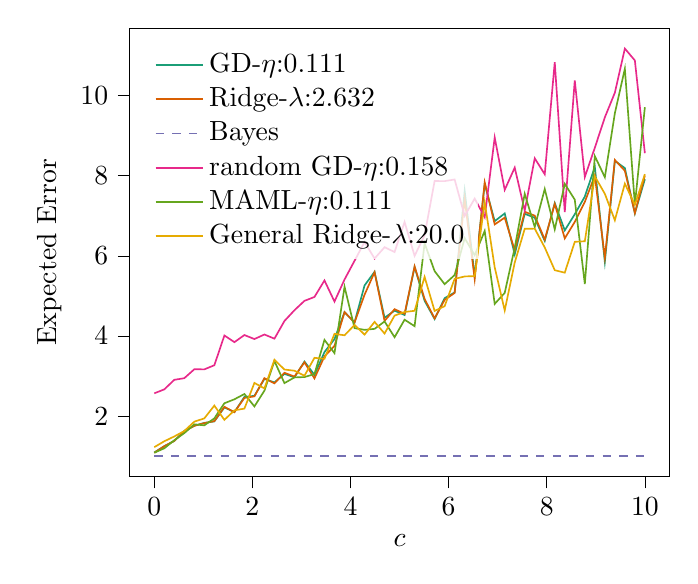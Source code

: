 % This file was created with tikzplotlib v0.10.1.
\begin{tikzpicture}

\definecolor{chocolate217952}{RGB}{217,95,2}
\definecolor{darkcyan27158119}{RGB}{27,158,119}
\definecolor{darkgray176}{RGB}{176,176,176}
\definecolor{deeppink23141138}{RGB}{231,41,138}
\definecolor{lightslategray117112179}{RGB}{117,112,179}
\definecolor{olivedrab10216630}{RGB}{102,166,30}
\definecolor{orange2301712}{RGB}{230,171,2}

\begin{axis}[
legend cell align={left},
legend style={
  fill opacity=0.8,
  draw opacity=1,
  text opacity=1,
  at={(0.03,0.97)},
  anchor=north west,
  draw=none
},
tick align=outside,
tick pos=left,
x grid style={darkgray176},
xlabel={\(\displaystyle c\)},
xmin=-0.5, xmax=10.5,
xtick style={color=black},
y grid style={darkgray176},
ylabel={Expected Error},
ymin=0.491, ymax=11.68,
ytick style={color=black}
]
\addplot [semithick, darkcyan27158119]
table {%
0 1.092
0.204 1.249
0.408 1.38
0.612 1.631
0.816 1.758
1.02 1.83
1.224 1.867
1.429 2.217
1.633 2.1
1.837 2.477
2.041 2.506
2.245 2.928
2.449 2.84
2.653 3.054
2.857 2.967
3.061 3.361
3.265 3.029
3.469 3.598
3.673 3.921
3.878 4.594
4.082 4.339
4.286 5.261
4.49 5.6
4.694 4.454
4.898 4.631
5.102 4.522
5.306 5.724
5.51 4.878
5.714 4.423
5.918 4.943
6.122 5.085
6.327 7.618
6.531 5.494
6.735 7.791
6.939 6.865
7.143 7.058
7.347 6.037
7.551 7.049
7.755 6.949
7.959 6.371
8.163 7.316
8.367 6.635
8.571 7.038
8.776 7.479
8.98 8.222
9.184 5.849
9.388 8.369
9.592 8.19
9.796 7.061
10 7.912
};
\addlegendentry{GD-$\eta$:0.111}
\addplot [semithick, chocolate217952]
table {%
0 1.085
0.204 1.249
0.408 1.381
0.612 1.62
0.816 1.758
1.02 1.824
1.224 1.875
1.429 2.231
1.633 2.098
1.837 2.453
2.041 2.492
2.245 2.946
2.449 2.817
2.653 3.081
2.857 2.987
3.061 3.342
3.265 2.941
3.469 3.49
3.673 3.752
3.878 4.594
4.082 4.336
4.286 5.029
4.49 5.59
4.694 4.376
4.898 4.668
5.102 4.552
5.306 5.735
5.51 4.923
5.714 4.438
5.918 4.9
6.122 5.073
6.327 7.414
6.531 5.422
6.735 7.836
6.939 6.784
7.143 6.952
7.347 6.138
7.551 7.099
7.755 7.002
7.959 6.404
8.163 7.297
8.367 6.435
8.571 6.846
8.776 7.347
8.98 8.002
9.184 5.949
9.388 8.392
9.592 8.123
9.796 7.066
10 8.005
};
\addlegendentry{Ridge-$\lambda$:2.632}
\addplot [semithick, lightslategray117112179, dashed]
table {%
0 1.0
0.204 1.0
0.408 1.0
0.612 1.0
0.816 1.0
1.02 1.0
1.224 1.0
1.429 1.0
1.633 1.0
1.837 1.0
2.041 1.0
2.245 1.0
2.449 1.0
2.653 1.0
2.857 1.0
3.061 1.0
3.265 1.0
3.469 1.0
3.673 1.0
3.878 1.0
4.082 1.0
4.286 1.0
4.49 1.0
4.694 1.0
4.898 1.0
5.102 1.0
5.306 1.0
5.51 1.0
5.714 1.0
5.918 1.0
6.122 1.0
6.327 1.0
6.531 1.0
6.735 1.0
6.939 1.0
7.143 1.0
7.347 1.0
7.551 1.0
7.755 1.0
7.959 1.0
8.163 1.0
8.367 1.0
8.571 1.0
8.776 1.0
8.98 1.0
9.184 1.0
9.388 1.0
9.592 1.0
9.796 1.0
10 1.0
};
\addlegendentry{Bayes}
\addplot [semithick, deeppink23141138]
table {%
0 2.568
0.204 2.667
0.408 2.905
0.612 2.946
0.816 3.169
1.02 3.166
1.224 3.269
1.429 4.011
1.633 3.845
1.837 4.023
2.041 3.923
2.245 4.036
2.449 3.932
2.653 4.373
2.857 4.642
3.061 4.876
3.265 4.973
3.469 5.385
3.673 4.858
3.878 5.409
4.082 5.876
4.286 6.345
4.49 5.932
4.694 6.215
4.898 6.094
5.102 6.844
5.306 6.0
5.51 6.514
5.714 7.866
5.918 7.864
6.122 7.905
6.327 6.996
6.531 7.428
6.735 6.963
6.939 8.953
7.143 7.646
7.347 8.201
7.551 7.129
7.755 8.433
7.959 8.035
8.163 10.833
8.367 7.092
8.571 10.379
8.776 7.967
8.98 8.698
9.184 9.456
9.388 10.07
9.592 11.172
9.796 10.876
10 8.561
};
\addlegendentry{random GD-$\eta$:0.158}
\addplot [semithick, olivedrab10216630]
table {%
0 1.085
0.204 1.196
0.408 1.398
0.612 1.575
0.816 1.794
1.02 1.769
1.224 1.943
1.429 2.32
1.633 2.419
1.837 2.551
2.041 2.241
2.245 2.635
2.449 3.374
2.653 2.823
2.857 2.965
3.061 2.974
3.265 3.049
3.469 3.902
3.673 3.571
3.878 5.228
4.082 4.195
4.286 4.152
4.49 4.177
4.694 4.361
4.898 3.969
5.102 4.406
5.306 4.244
5.51 6.313
5.714 5.618
5.918 5.292
6.122 5.52
6.327 6.441
6.531 6.016
6.735 6.621
6.939 4.8
7.143 5.075
7.347 6.202
7.551 7.548
7.755 6.719
7.959 7.668
8.163 6.66
8.367 7.796
8.571 7.402
8.776 5.297
8.98 8.488
9.184 7.961
9.388 9.557
9.592 10.669
9.796 7.275
10 9.709
};
\addlegendentry{MAML-$\eta$:0.111}
\addplot [semithick, orange2301712]
table {%
0 1.225
0.204 1.372
0.408 1.492
0.612 1.628
0.816 1.861
1.02 1.943
1.224 2.262
1.429 1.906
1.633 2.143
1.837 2.187
2.041 2.828
2.245 2.69
2.449 3.405
2.653 3.162
2.857 3.132
3.061 3.007
3.265 3.454
3.469 3.43
3.673 4.053
3.878 4.016
4.082 4.275
4.286 4.033
4.49 4.351
4.694 4.06
4.898 4.508
5.102 4.598
5.306 4.628
5.51 5.474
5.714 4.624
5.918 4.743
6.122 5.425
6.327 5.485
6.531 5.494
6.735 7.34
6.939 5.713
7.143 4.636
7.347 5.831
7.551 6.674
7.755 6.678
7.959 6.208
8.163 5.641
8.367 5.579
8.571 6.349
8.776 6.364
8.98 7.983
9.184 7.548
9.388 6.887
9.592 7.801
9.796 7.271
10 8.037
};
\addlegendentry{General Ridge-$\lambda$:20.0}
\end{axis}

\end{tikzpicture}
